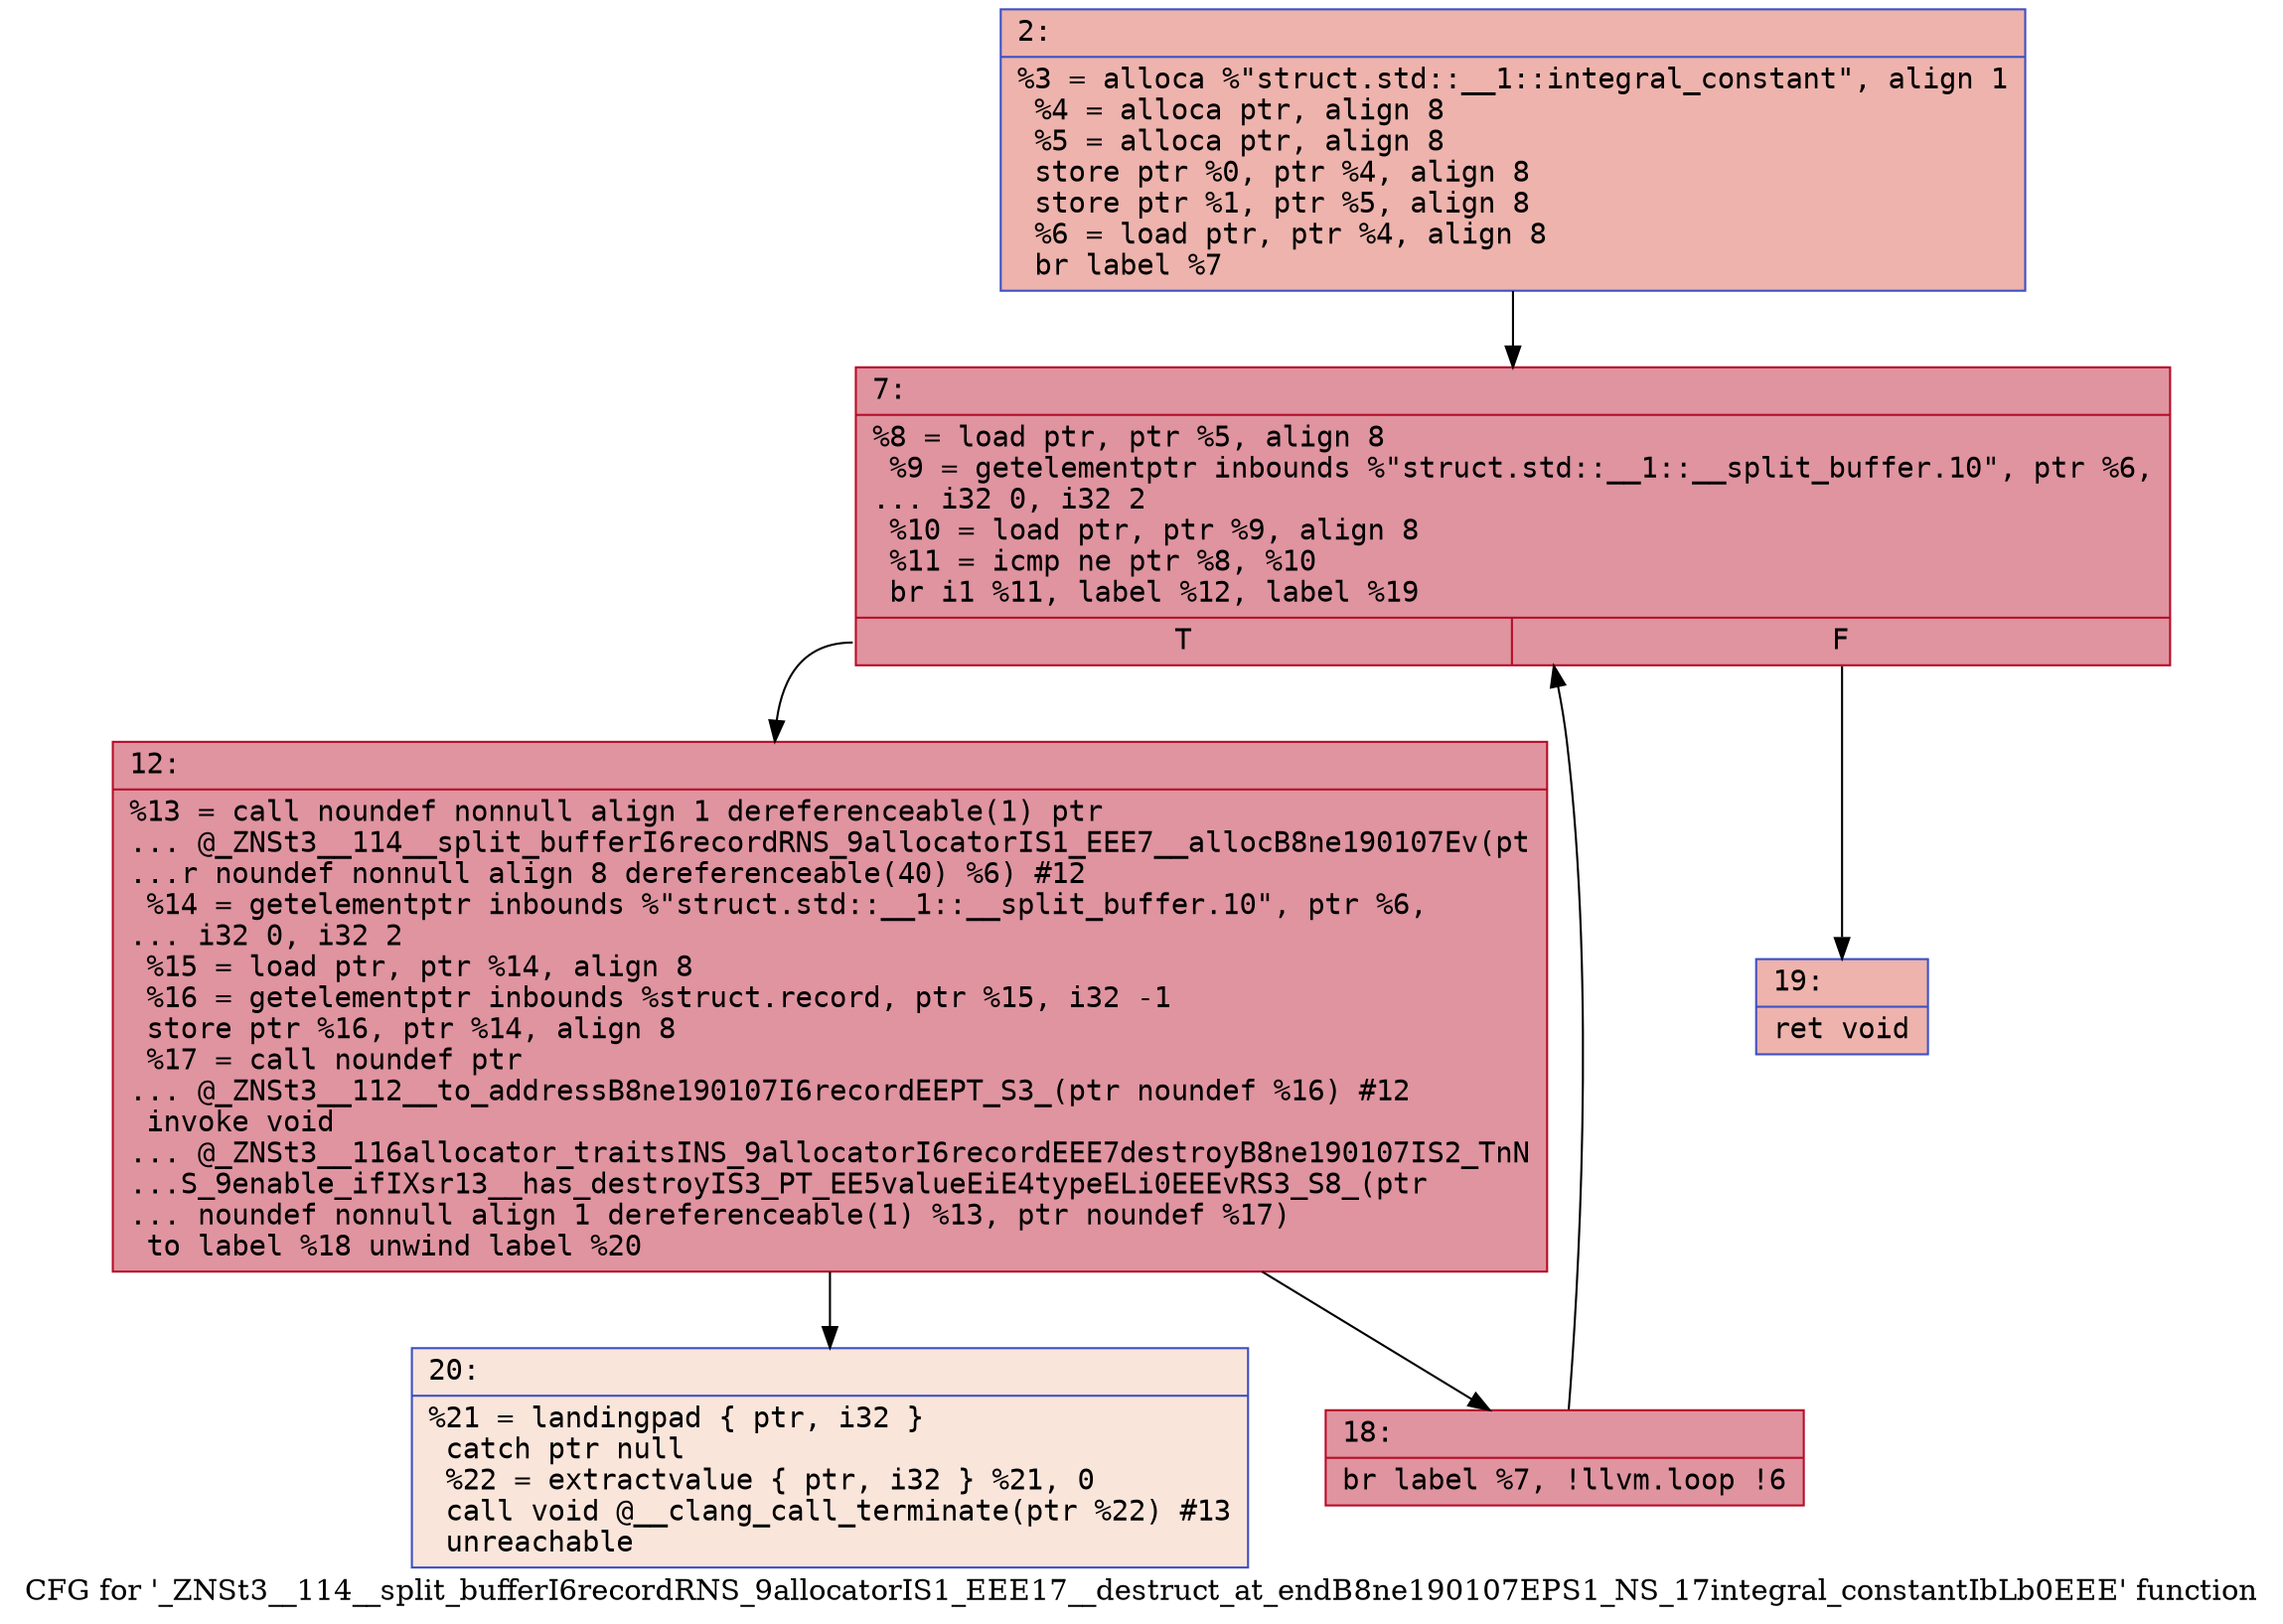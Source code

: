 digraph "CFG for '_ZNSt3__114__split_bufferI6recordRNS_9allocatorIS1_EEE17__destruct_at_endB8ne190107EPS1_NS_17integral_constantIbLb0EEE' function" {
	label="CFG for '_ZNSt3__114__split_bufferI6recordRNS_9allocatorIS1_EEE17__destruct_at_endB8ne190107EPS1_NS_17integral_constantIbLb0EEE' function";

	Node0x600001764550 [shape=record,color="#3d50c3ff", style=filled, fillcolor="#d6524470" fontname="Courier",label="{2:\l|  %3 = alloca %\"struct.std::__1::integral_constant\", align 1\l  %4 = alloca ptr, align 8\l  %5 = alloca ptr, align 8\l  store ptr %0, ptr %4, align 8\l  store ptr %1, ptr %5, align 8\l  %6 = load ptr, ptr %4, align 8\l  br label %7\l}"];
	Node0x600001764550 -> Node0x6000017645a0[tooltip="2 -> 7\nProbability 100.00%" ];
	Node0x6000017645a0 [shape=record,color="#b70d28ff", style=filled, fillcolor="#b70d2870" fontname="Courier",label="{7:\l|  %8 = load ptr, ptr %5, align 8\l  %9 = getelementptr inbounds %\"struct.std::__1::__split_buffer.10\", ptr %6,\l... i32 0, i32 2\l  %10 = load ptr, ptr %9, align 8\l  %11 = icmp ne ptr %8, %10\l  br i1 %11, label %12, label %19\l|{<s0>T|<s1>F}}"];
	Node0x6000017645a0:s0 -> Node0x6000017645f0[tooltip="7 -> 12\nProbability 96.88%" ];
	Node0x6000017645a0:s1 -> Node0x600001764690[tooltip="7 -> 19\nProbability 3.12%" ];
	Node0x6000017645f0 [shape=record,color="#b70d28ff", style=filled, fillcolor="#b70d2870" fontname="Courier",label="{12:\l|  %13 = call noundef nonnull align 1 dereferenceable(1) ptr\l... @_ZNSt3__114__split_bufferI6recordRNS_9allocatorIS1_EEE7__allocB8ne190107Ev(pt\l...r noundef nonnull align 8 dereferenceable(40) %6) #12\l  %14 = getelementptr inbounds %\"struct.std::__1::__split_buffer.10\", ptr %6,\l... i32 0, i32 2\l  %15 = load ptr, ptr %14, align 8\l  %16 = getelementptr inbounds %struct.record, ptr %15, i32 -1\l  store ptr %16, ptr %14, align 8\l  %17 = call noundef ptr\l... @_ZNSt3__112__to_addressB8ne190107I6recordEEPT_S3_(ptr noundef %16) #12\l  invoke void\l... @_ZNSt3__116allocator_traitsINS_9allocatorI6recordEEE7destroyB8ne190107IS2_TnN\l...S_9enable_ifIXsr13__has_destroyIS3_PT_EE5valueEiE4typeELi0EEEvRS3_S8_(ptr\l... noundef nonnull align 1 dereferenceable(1) %13, ptr noundef %17)\l          to label %18 unwind label %20\l}"];
	Node0x6000017645f0 -> Node0x600001764640[tooltip="12 -> 18\nProbability 100.00%" ];
	Node0x6000017645f0 -> Node0x6000017646e0[tooltip="12 -> 20\nProbability 0.00%" ];
	Node0x600001764640 [shape=record,color="#b70d28ff", style=filled, fillcolor="#b70d2870" fontname="Courier",label="{18:\l|  br label %7, !llvm.loop !6\l}"];
	Node0x600001764640 -> Node0x6000017645a0[tooltip="18 -> 7\nProbability 100.00%" ];
	Node0x600001764690 [shape=record,color="#3d50c3ff", style=filled, fillcolor="#d6524470" fontname="Courier",label="{19:\l|  ret void\l}"];
	Node0x6000017646e0 [shape=record,color="#3d50c3ff", style=filled, fillcolor="#f4c5ad70" fontname="Courier",label="{20:\l|  %21 = landingpad \{ ptr, i32 \}\l          catch ptr null\l  %22 = extractvalue \{ ptr, i32 \} %21, 0\l  call void @__clang_call_terminate(ptr %22) #13\l  unreachable\l}"];
}
